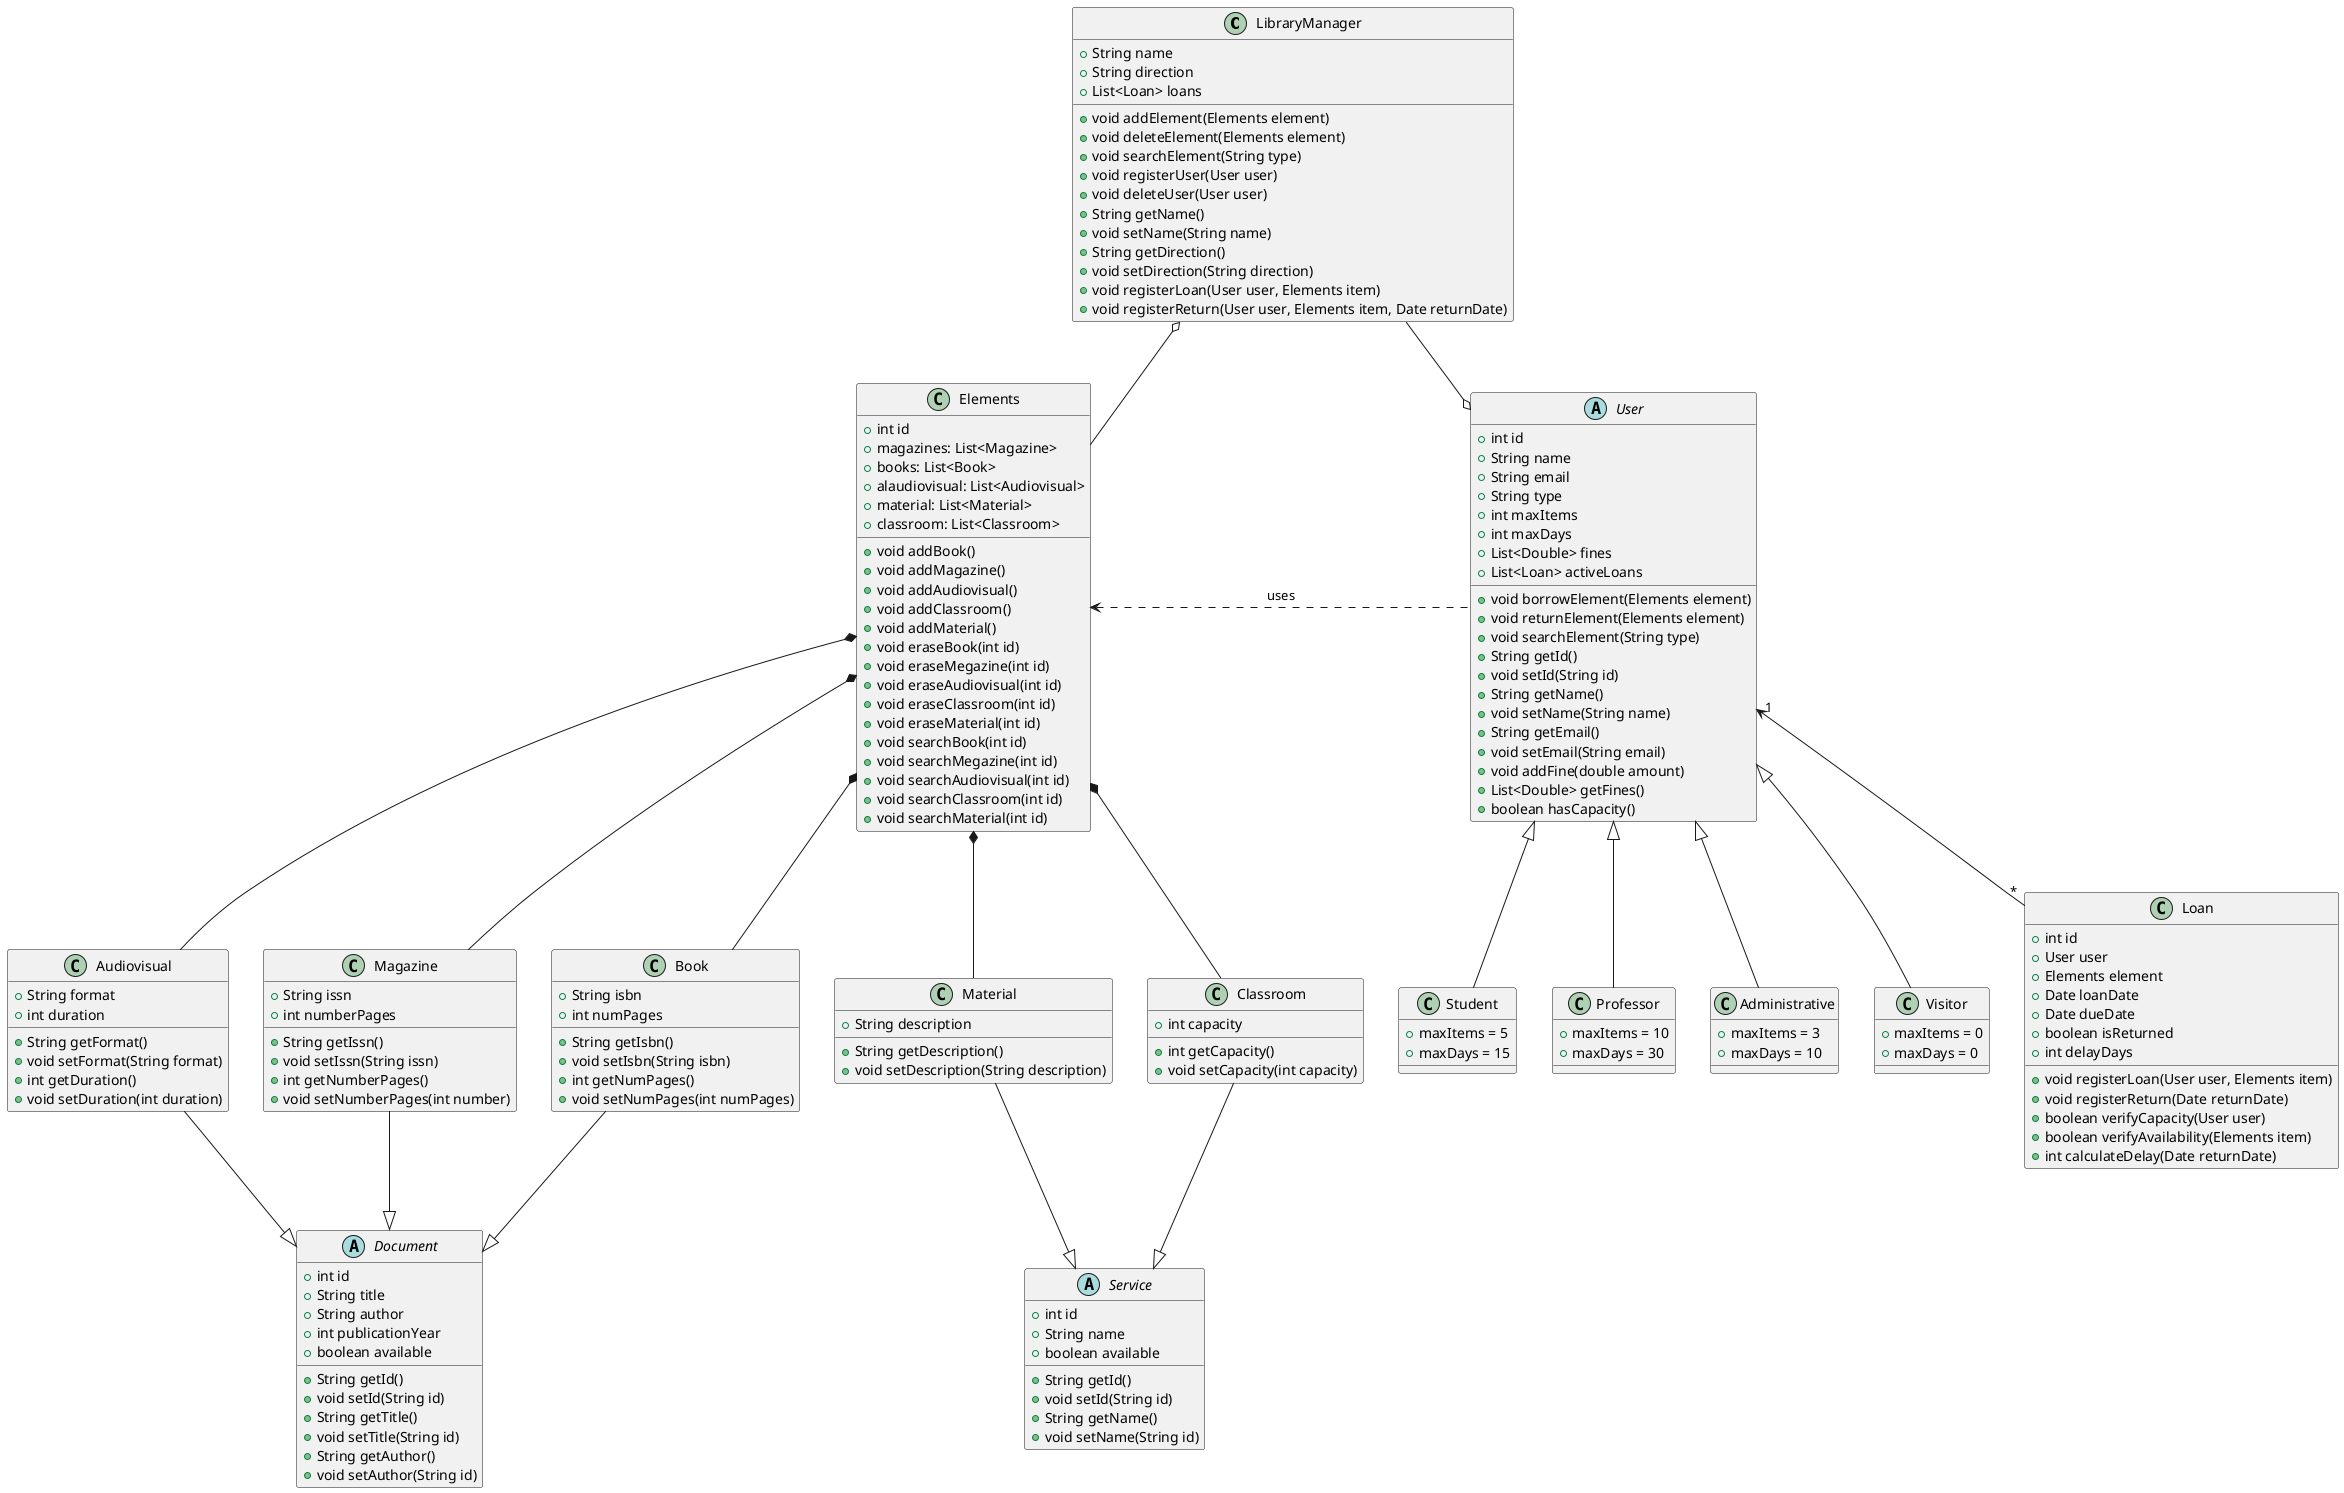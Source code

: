 @startuml

LibraryManager o-- Elements
LibraryManager --o User
Elements <.right. User : uses
Elements *-- Book
Elements *-- Magazine
Elements *-- Material
Elements *-- Classroom
Elements *-- Audiovisual
Service <|-up- Classroom
Service <|-up- Material
Document <|-up- Book
Document <|-up- Magazine
Document <|-up- Audiovisual
User <|-- Student
User <|-- Professor
User <|-- Administrative
User <|-- Visitor
User "1" <-- "*" Loan 

class Material {
    +String description
    +String getDescription()
    +void setDescription(String description)
}

class Elements {
    +int id
    +magazines: List<Magazine> 
    +books: List<Book> 
    +alaudiovisual: List<Audiovisual>
    +material: List<Material>
    +classroom: List<Classroom>
    +void addBook()
    +void addMagazine()
    +void addAudiovisual()
    +void addClassroom()
    +void addMaterial()
    +void eraseBook(int id)
    +void eraseMegazine(int id)
    +void eraseAudiovisual(int id)
    +void eraseClassroom(int id)
    +void eraseMaterial(int id)
    +void searchBook(int id)
    +void searchMegazine(int id)
    +void searchAudiovisual(int id)
    +void searchClassroom(int id)
    +void searchMaterial(int id)
}

abstract class Document {
    +int id
    +String title
    +String author
    +int publicationYear
    +boolean available
    +String getId()
    +void setId(String id)
    +String getTitle()
    +void setTitle(String id)
    +String getAuthor()
    +void setAuthor(String id)
}

abstract class User {
    +int id
    +String name
    +String email
    +String type
    +int maxItems
    +int maxDays
    +List<Double> fines
    +List<Loan> activeLoans
    +void borrowElement(Elements element)
    +void returnElement(Elements element)
    +void searchElement(String type)
    +String getId()
    +void setId(String id)
    +String getName()
    +void setName(String name)
    +String getEmail()
    +void setEmail(String email)
    +void addFine(double amount)
    +List<Double> getFines()
    +boolean hasCapacity()
}

class Student {
    +maxItems = 5
    +maxDays = 15
}

class Professor {
    +maxItems = 10
    +maxDays = 30
}

class Administrative {
    +maxItems = 3
    +maxDays = 10
}

class Visitor {
    +maxItems = 0
    +maxDays = 0
}

class Book {
    +String isbn
    +int numPages
    +String getIsbn()
    +void setIsbn(String isbn)
    +int getNumPages()
    +void setNumPages(int numPages)
}

class Classroom {
    +int capacity
    +int getCapacity()
    +void setCapacity(int capacity)
}

abstract class Service {
    +int id
    +String name
    +boolean available
    +String getId()
    +void setId(String id)
    +String getName()
    +void setName(String id)
}

class Magazine {
    +String issn
    +int numberPages
    +String getIssn()
    +void setIssn(String issn)
    +int getNumberPages()
    +void setNumberPages(int number)
}

class Audiovisual {
    +String format
    +int duration
    +String getFormat()
    +void setFormat(String format)
    +int getDuration()
    +void setDuration(int duration)
}

class LibraryManager {
    +String name
    +String direction
    +List<Loan> loans
    +void addElement(Elements element)
    +void deleteElement(Elements element)
    +void searchElement(String type)
    +void registerUser(User user)
    +void deleteUser(User user)
    +String getName()
    +void setName(String name)
    +String getDirection()
    +void setDirection(String direction)
    +void registerLoan(User user, Elements item)
    +void registerReturn(User user, Elements item, Date returnDate)
}

class Loan {
    +int id
    +User user
    +Elements element
    +Date loanDate
    +Date dueDate
    +boolean isReturned
    +int delayDays
    +void registerLoan(User user, Elements item)
    +void registerReturn(Date returnDate)
    +boolean verifyCapacity(User user)
    +boolean verifyAvailability(Elements item)
    +int calculateDelay(Date returnDate)
}

@enduml
